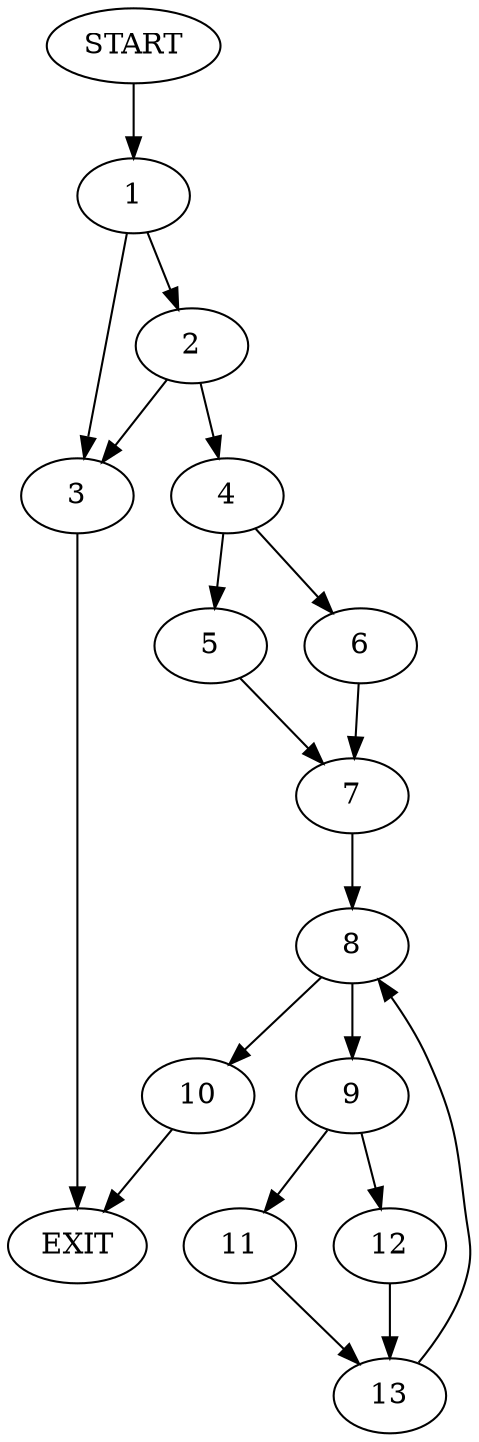 digraph {
0 [label="START"]
14 [label="EXIT"]
0 -> 1
1 -> 2
1 -> 3
3 -> 14
2 -> 3
2 -> 4
4 -> 5
4 -> 6
5 -> 7
6 -> 7
7 -> 8
8 -> 9
8 -> 10
10 -> 14
9 -> 11
9 -> 12
12 -> 13
11 -> 13
13 -> 8
}
